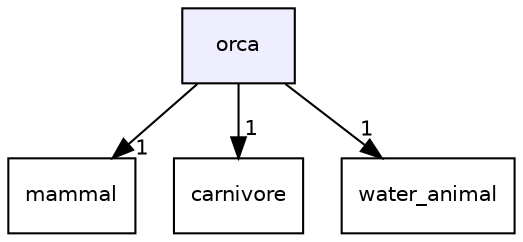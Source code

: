 digraph "orca" {
  compound=true
  node [ fontsize="10", fontname="Helvetica"];
  edge [ labelfontsize="10", labelfontname="Helvetica"];
  dir_09d18b2eb9a91f3e1061a08276f7d0d7 [shape=box, label="orca", style="filled", fillcolor="#eeeeff", pencolor="black", URL="dir_09d18b2eb9a91f3e1061a08276f7d0d7.html"];
  dir_7d9fa14e413bd664dca6d5c8691fddd9 [shape=box label="mammal" URL="dir_7d9fa14e413bd664dca6d5c8691fddd9.html"];
  dir_edf397f3234c08e1347fc2ffaa9619ef [shape=box label="carnivore" URL="dir_edf397f3234c08e1347fc2ffaa9619ef.html"];
  dir_43077ec27605880ea06137d5578c96fe [shape=box label="water_animal" URL="dir_43077ec27605880ea06137d5578c96fe.html"];
  dir_09d18b2eb9a91f3e1061a08276f7d0d7->dir_7d9fa14e413bd664dca6d5c8691fddd9 [headlabel="1", labeldistance=1.5 headhref="dir_000033_000031.html"];
  dir_09d18b2eb9a91f3e1061a08276f7d0d7->dir_edf397f3234c08e1347fc2ffaa9619ef [headlabel="1", labeldistance=1.5 headhref="dir_000033_000005.html"];
  dir_09d18b2eb9a91f3e1061a08276f7d0d7->dir_43077ec27605880ea06137d5578c96fe [headlabel="1", labeldistance=1.5 headhref="dir_000033_000045.html"];
}
